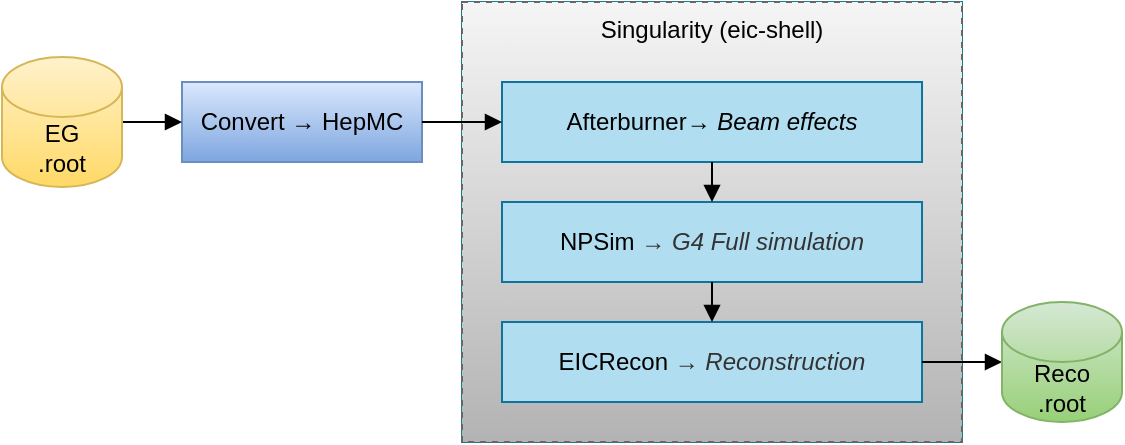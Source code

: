 <mxfile>
    <diagram id="L7SQN2bqEGdlc5dI4UaA" name="EIC Workflow">
        <mxGraphModel dx="688" dy="347" grid="1" gridSize="10" guides="1" tooltips="1" connect="1" arrows="1" fold="1" page="1" pageScale="1" pageWidth="1169" pageHeight="827" math="0" shadow="0" adaptiveColors="auto">
            <root>
                <mxCell id="0"/>
                <mxCell id="1" parent="0"/>
                <mxCell id="egHepmc" value="Convert → HepMC" style="rounded=0;whiteSpace=wrap;html=1;align=center;verticalAlign=middle;fillColor=#dae8fc;strokeColor=#6c8ebf;gradientColor=#7ea6e0;" parent="1" vertex="1">
                    <mxGeometry x="100" y="60" width="120" height="40" as="geometry"/>
                </mxCell>
                <mxCell id="edge0" style="endArrow=block;endFill=1;exitX=1;exitY=0.5;exitDx=0;exitDy=0;exitPerimeter=0;" parent="1" source="2" target="egHepmc" edge="1">
                    <mxGeometry relative="1" as="geometry">
                        <mxPoint x="70" y="125" as="sourcePoint"/>
                    </mxGeometry>
                </mxCell>
                <mxCell id="2" value="EG&lt;br&gt;.root" style="shape=cylinder3;whiteSpace=wrap;html=1;boundedLbl=1;backgroundOutline=1;size=15;fillColor=#fff2cc;strokeColor=#d6b656;gradientColor=#ffd966;" parent="1" vertex="1">
                    <mxGeometry x="10" y="47.5" width="60" height="65" as="geometry"/>
                </mxCell>
                <mxCell id="7" value="" style="group;fillColor=#b0e3e6;strokeColor=#0e8088;" parent="1" vertex="1" connectable="0">
                    <mxGeometry x="240" y="20" width="250" height="220" as="geometry"/>
                </mxCell>
                <mxCell id="container" value="Singularity (eic-shell)" style="shape=rectangle;rounded=0;whiteSpace=wrap;html=1;align=center;verticalAlign=top;dashed=1;strokeColor=#666666;fillColor=#f5f5f5;gradientColor=#b3b3b3;" parent="7" vertex="1">
                    <mxGeometry width="250" height="220" as="geometry"/>
                </mxCell>
                <mxCell id="afterburner" value="Afterburner&lt;span style=&quot;color: rgb(0, 0, 0);&quot;&gt;→ &lt;i&gt;Beam effects&lt;/i&gt;&lt;/span&gt;" style="rounded=0;whiteSpace=wrap;html=1;align=center;verticalAlign=middle;fillColor=#b1ddf0;strokeColor=#10739e;" parent="container" vertex="1">
                    <mxGeometry x="20" y="40" width="210.01" height="40" as="geometry"/>
                </mxCell>
                <mxCell id="npsim" value="NPSim&amp;nbsp;&lt;span&gt;&lt;font style=&quot;color: rgb(51, 51, 51);&quot;&gt;&lt;font&gt;→ &lt;/font&gt;&lt;i style=&quot;&quot;&gt;&lt;font&gt;G4 Full simulation&lt;/font&gt;&lt;/i&gt;&lt;/font&gt;&lt;/span&gt;" style="rounded=0;whiteSpace=wrap;html=1;align=center;verticalAlign=middle;fillColor=#b1ddf0;strokeColor=#10739e;" parent="container" vertex="1">
                    <mxGeometry x="20" y="100" width="210.01" height="40" as="geometry"/>
                </mxCell>
                <mxCell id="eicrecon" value="EICRecon&amp;nbsp;&lt;span&gt;&lt;i style=&quot;&quot;&gt;&lt;font style=&quot;color: rgb(51, 51, 51);&quot;&gt;→ Reconstruction&lt;/font&gt;&lt;/i&gt;&lt;/span&gt;" style="rounded=0;whiteSpace=wrap;html=1;align=center;verticalAlign=middle;fillColor=#b1ddf0;strokeColor=#10739e;" parent="container" vertex="1">
                    <mxGeometry x="20" y="160" width="210.01" height="40" as="geometry"/>
                </mxCell>
                <mxCell id="edge4" style="endArrow=block;endFill=1;" parent="container" edge="1">
                    <mxGeometry relative="1" as="geometry">
                        <mxPoint x="230" y="180" as="sourcePoint"/>
                        <mxPoint x="270" y="180" as="targetPoint"/>
                    </mxGeometry>
                </mxCell>
                <mxCell id="edge2" style="endArrow=block;endFill=1;" parent="7" source="afterburner" target="npsim" edge="1">
                    <mxGeometry relative="1" as="geometry"/>
                </mxCell>
                <mxCell id="edge3" style="endArrow=block;endFill=1;" parent="7" source="npsim" target="eicrecon" edge="1">
                    <mxGeometry relative="1" as="geometry"/>
                </mxCell>
                <mxCell id="8" value="Reco&lt;br&gt;.root" style="shape=cylinder3;whiteSpace=wrap;html=1;boundedLbl=1;backgroundOutline=1;size=15;fillColor=#d5e8d4;gradientColor=#97d077;strokeColor=#82b366;" parent="1" vertex="1">
                    <mxGeometry x="510" y="170" width="60" height="60" as="geometry"/>
                </mxCell>
                <mxCell id="edge1" style="endArrow=block;endFill=1;" parent="1" source="egHepmc" edge="1">
                    <mxGeometry relative="1" as="geometry">
                        <mxPoint x="260" y="80" as="targetPoint"/>
                    </mxGeometry>
                </mxCell>
            </root>
        </mxGraphModel>
    </diagram>
</mxfile>